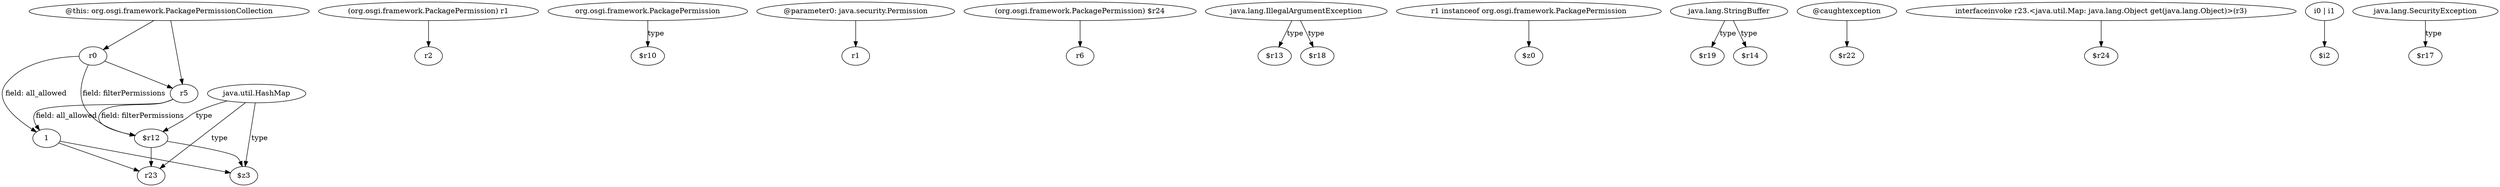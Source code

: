 digraph g {
0[label="@this: org.osgi.framework.PackagePermissionCollection"]
1[label="r5"]
0->1[label=""]
2[label="(org.osgi.framework.PackagePermission) r1"]
3[label="r2"]
2->3[label=""]
4[label="r0"]
5[label="$r12"]
4->5[label="field: filterPermissions"]
6[label="org.osgi.framework.PackagePermission"]
7[label="$r10"]
6->7[label="type"]
8[label="r23"]
5->8[label=""]
9[label="@parameter0: java.security.Permission"]
10[label="r1"]
9->10[label=""]
11[label="(org.osgi.framework.PackagePermission) $r24"]
12[label="r6"]
11->12[label=""]
13[label="java.util.HashMap"]
13->8[label="type"]
1->5[label="field: filterPermissions"]
13->5[label="type"]
14[label="java.lang.IllegalArgumentException"]
15[label="$r13"]
14->15[label="type"]
16[label="1"]
4->16[label="field: all_allowed"]
17[label="r1 instanceof org.osgi.framework.PackagePermission"]
18[label="$z0"]
17->18[label=""]
0->4[label=""]
19[label="$z3"]
16->19[label=""]
20[label="java.lang.StringBuffer"]
21[label="$r19"]
20->21[label="type"]
22[label="@caughtexception"]
23[label="$r22"]
22->23[label=""]
1->16[label="field: all_allowed"]
4->1[label=""]
24[label="interfaceinvoke r23.<java.util.Map: java.lang.Object get(java.lang.Object)>(r3)"]
25[label="$r24"]
24->25[label=""]
26[label="$r18"]
14->26[label="type"]
27[label="i0 | i1"]
28[label="$i2"]
27->28[label=""]
13->19[label="type"]
5->19[label=""]
29[label="$r14"]
20->29[label="type"]
30[label="java.lang.SecurityException"]
31[label="$r17"]
30->31[label="type"]
16->8[label=""]
}